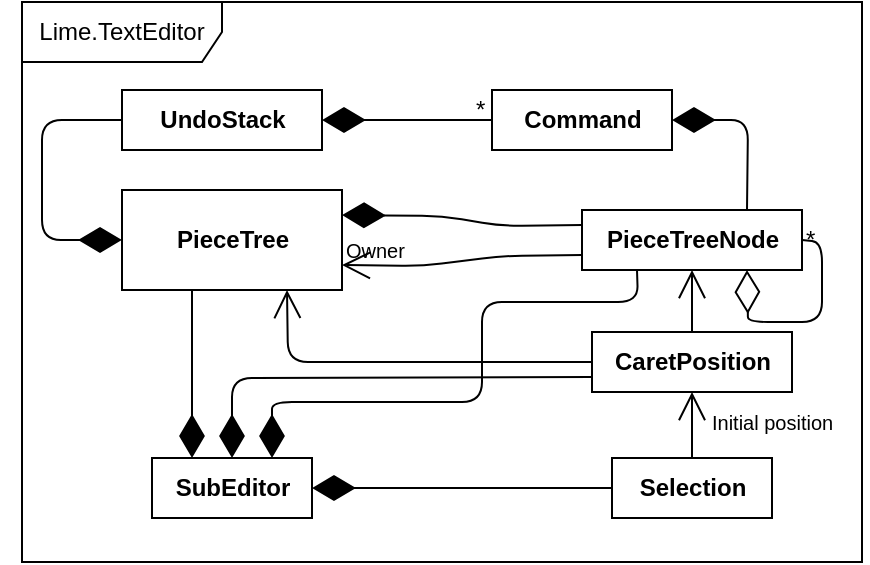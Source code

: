 <mxfile version="10.8.7" type="device"><diagram id="iqOmpchXFLvo3CjamYY_" name="Page-1"><mxGraphModel dx="1394" dy="793" grid="1" gridSize="10" guides="1" tooltips="1" connect="1" arrows="1" fold="1" page="1" pageScale="1" pageWidth="827" pageHeight="1169" math="0" shadow="0"><root><mxCell id="0"/><mxCell id="1" parent="0"/><mxCell id="T8xEFTEXAh1hs51DHMuW-2" value="Lime.TextEditor" style="shape=umlFrame;whiteSpace=wrap;html=1;width=100;height=30;" parent="1" vertex="1"><mxGeometry x="70" y="60" width="420" height="280" as="geometry"/></mxCell><mxCell id="T8xEFTEXAh1hs51DHMuW-19" value="" style="endArrow=diamondThin;endFill=1;endSize=19;html=1;entryX=1;entryY=0.5;entryDx=0;entryDy=0;exitX=0;exitY=0.5;exitDx=0;exitDy=0;" parent="1" source="zuE3n0FrvZa8NcXeDCNi-3" target="zuE3n0FrvZa8NcXeDCNi-2" edge="1"><mxGeometry width="160" relative="1" as="geometry"><mxPoint x="323" y="120" as="sourcePoint"/><mxPoint x="283" y="120" as="targetPoint"/></mxGeometry></mxCell><mxCell id="T8xEFTEXAh1hs51DHMuW-20" value="" style="endArrow=diamondThin;endFill=1;endSize=19;html=1;entryX=1;entryY=0.5;entryDx=0;entryDy=0;exitX=0.75;exitY=0;exitDx=0;exitDy=0;" parent="1" source="zuE3n0FrvZa8NcXeDCNi-4" target="zuE3n0FrvZa8NcXeDCNi-3" edge="1"><mxGeometry width="160" relative="1" as="geometry"><mxPoint x="480" y="175" as="sourcePoint"/><mxPoint x="480" y="121" as="targetPoint"/><Array as="points"><mxPoint x="433" y="119"/></Array></mxGeometry></mxCell><mxCell id="T8xEFTEXAh1hs51DHMuW-21" value="" style="endArrow=diamondThin;endFill=1;endSize=19;html=1;entryX=1;entryY=0.25;entryDx=0;entryDy=0;exitX=0;exitY=0.25;exitDx=0;exitDy=0;" parent="1" source="zuE3n0FrvZa8NcXeDCNi-4" target="zuE3n0FrvZa8NcXeDCNi-6" edge="1"><mxGeometry width="160" relative="1" as="geometry"><mxPoint x="330" y="171" as="sourcePoint"/><mxPoint x="260" y="170" as="targetPoint"/><Array as="points"><mxPoint x="310" y="172"/><mxPoint x="280" y="167"/></Array></mxGeometry></mxCell><mxCell id="T8xEFTEXAh1hs51DHMuW-23" value="" style="endArrow=diamondThin;endFill=1;endSize=19;html=1;entryX=0;entryY=0.5;entryDx=0;entryDy=0;exitX=0;exitY=0.5;exitDx=0;exitDy=0;" parent="1" source="zuE3n0FrvZa8NcXeDCNi-2" target="zuE3n0FrvZa8NcXeDCNi-6" edge="1"><mxGeometry width="160" relative="1" as="geometry"><mxPoint x="100" y="97" as="sourcePoint"/><mxPoint x="100" y="203" as="targetPoint"/><Array as="points"><mxPoint x="80" y="119"/><mxPoint x="80" y="179"/></Array></mxGeometry></mxCell><mxCell id="T8xEFTEXAh1hs51DHMuW-36" value="" style="endArrow=open;endFill=1;endSize=12;html=1;entryX=0.5;entryY=1;entryDx=0;entryDy=0;exitX=0.5;exitY=0;exitDx=0;exitDy=0;" parent="1" source="zuE3n0FrvZa8NcXeDCNi-16" target="zuE3n0FrvZa8NcXeDCNi-4" edge="1"><mxGeometry width="160" relative="1" as="geometry"><mxPoint x="413" y="290" as="sourcePoint"/><mxPoint x="413" y="220" as="targetPoint"/><Array as="points"><mxPoint x="405" y="220"/></Array></mxGeometry></mxCell><mxCell id="T8xEFTEXAh1hs51DHMuW-37" value="" style="endArrow=open;endFill=1;endSize=12;html=1;entryX=0.75;entryY=1;entryDx=0;entryDy=0;exitX=0;exitY=0.5;exitDx=0;exitDy=0;" parent="1" source="zuE3n0FrvZa8NcXeDCNi-16" target="zuE3n0FrvZa8NcXeDCNi-6" edge="1"><mxGeometry width="160" relative="1" as="geometry"><mxPoint x="368" y="288" as="sourcePoint"/><mxPoint x="244" y="225" as="targetPoint"/><Array as="points"><mxPoint x="203" y="240"/></Array></mxGeometry></mxCell><mxCell id="T8xEFTEXAh1hs51DHMuW-43" value="" style="endArrow=open;endFill=1;endSize=12;html=1;entryX=0.5;entryY=1;entryDx=0;entryDy=0;exitX=0.5;exitY=0;exitDx=0;exitDy=0;" parent="1" source="zuE3n0FrvZa8NcXeDCNi-14" target="zuE3n0FrvZa8NcXeDCNi-16" edge="1"><mxGeometry width="160" relative="1" as="geometry"><mxPoint x="413" y="400" as="sourcePoint"/><mxPoint x="413" y="353" as="targetPoint"/></mxGeometry></mxCell><mxCell id="zuE3n0FrvZa8NcXeDCNi-2" value="&lt;b&gt;UndoStack&lt;/b&gt;" style="html=1;" parent="1" vertex="1"><mxGeometry x="120" y="104" width="100" height="30" as="geometry"/></mxCell><mxCell id="zuE3n0FrvZa8NcXeDCNi-3" value="&lt;b&gt;Command&lt;/b&gt;" style="html=1;" parent="1" vertex="1"><mxGeometry x="305" y="104" width="90" height="30" as="geometry"/></mxCell><mxCell id="zuE3n0FrvZa8NcXeDCNi-4" value="&lt;b&gt;PieceTreeNode&lt;/b&gt;" style="html=1;" parent="1" vertex="1"><mxGeometry x="350" y="164" width="110" height="30" as="geometry"/></mxCell><mxCell id="zuE3n0FrvZa8NcXeDCNi-5" value="*" style="text;html=1;resizable=0;points=[];autosize=1;align=left;verticalAlign=top;spacingTop=-4;" parent="1" vertex="1"><mxGeometry x="295" y="104" width="20" height="20" as="geometry"/></mxCell><mxCell id="zuE3n0FrvZa8NcXeDCNi-6" value="&lt;b&gt;PieceTree&lt;/b&gt;" style="html=1;" parent="1" vertex="1"><mxGeometry x="120" y="154" width="110" height="50" as="geometry"/></mxCell><mxCell id="zuE3n0FrvZa8NcXeDCNi-12" value="" style="endArrow=open;endFill=1;endSize=12;html=1;entryX=1;entryY=0.75;entryDx=0;entryDy=0;exitX=0;exitY=0.75;exitDx=0;exitDy=0;" parent="1" source="zuE3n0FrvZa8NcXeDCNi-4" target="zuE3n0FrvZa8NcXeDCNi-6" edge="1"><mxGeometry width="160" relative="1" as="geometry"><mxPoint x="40" y="510" as="sourcePoint"/><mxPoint x="200" y="510" as="targetPoint"/><Array as="points"><mxPoint x="310" y="187"/><mxPoint x="270" y="192"/></Array></mxGeometry></mxCell><mxCell id="zuE3n0FrvZa8NcXeDCNi-13" value="&lt;font size=&quot;1&quot;&gt;Owner&lt;/font&gt;" style="text;html=1;resizable=0;points=[];autosize=1;align=left;verticalAlign=top;spacingTop=-4;" parent="1" vertex="1"><mxGeometry x="230" y="174" width="50" height="20" as="geometry"/></mxCell><mxCell id="zuE3n0FrvZa8NcXeDCNi-14" value="&lt;b&gt;Selection&lt;/b&gt;" style="html=1;" parent="1" vertex="1"><mxGeometry x="365" y="288" width="80" height="30" as="geometry"/></mxCell><mxCell id="zuE3n0FrvZa8NcXeDCNi-15" value="&lt;font style=&quot;font-size: 10px&quot;&gt;Initial position&lt;/font&gt;" style="text;html=1;resizable=0;points=[];autosize=1;align=left;verticalAlign=top;spacingTop=-4;" parent="1" vertex="1"><mxGeometry x="413" y="260" width="80" height="20" as="geometry"/></mxCell><mxCell id="zuE3n0FrvZa8NcXeDCNi-16" value="&lt;b&gt;CaretPosition&lt;/b&gt;" style="html=1;" parent="1" vertex="1"><mxGeometry x="355" y="225" width="100" height="30" as="geometry"/></mxCell><mxCell id="zuE3n0FrvZa8NcXeDCNi-18" value="&lt;b&gt;SubEditor&lt;/b&gt;" style="html=1;" parent="1" vertex="1"><mxGeometry x="135" y="288" width="80" height="30" as="geometry"/></mxCell><mxCell id="zuE3n0FrvZa8NcXeDCNi-19" value="" style="endArrow=diamondThin;endFill=1;endSize=19;html=1;entryX=1;entryY=0.5;entryDx=0;entryDy=0;exitX=0;exitY=0.5;exitDx=0;exitDy=0;" parent="1" source="zuE3n0FrvZa8NcXeDCNi-14" target="zuE3n0FrvZa8NcXeDCNi-18" edge="1"><mxGeometry width="160" relative="1" as="geometry"><mxPoint x="40" y="510" as="sourcePoint"/><mxPoint x="200" y="510" as="targetPoint"/></mxGeometry></mxCell><mxCell id="zuE3n0FrvZa8NcXeDCNi-20" value="" style="endArrow=diamondThin;endFill=1;endSize=19;html=1;entryX=0.25;entryY=0;entryDx=0;entryDy=0;" parent="1" target="zuE3n0FrvZa8NcXeDCNi-18" edge="1"><mxGeometry width="160" relative="1" as="geometry"><mxPoint x="155" y="204" as="sourcePoint"/><mxPoint x="200" y="510" as="targetPoint"/><Array as="points"/></mxGeometry></mxCell><mxCell id="zuE3n0FrvZa8NcXeDCNi-21" value="" style="endArrow=diamondThin;endFill=1;endSize=19;html=1;entryX=0.5;entryY=0;entryDx=0;entryDy=0;exitX=0;exitY=0.75;exitDx=0;exitDy=0;" parent="1" source="zuE3n0FrvZa8NcXeDCNi-16" target="zuE3n0FrvZa8NcXeDCNi-18" edge="1"><mxGeometry width="160" relative="1" as="geometry"><mxPoint x="40" y="510" as="sourcePoint"/><mxPoint x="200" y="510" as="targetPoint"/><Array as="points"><mxPoint x="175" y="248"/></Array></mxGeometry></mxCell><mxCell id="zuE3n0FrvZa8NcXeDCNi-22" value="" style="endArrow=diamondThin;endFill=1;endSize=19;html=1;entryX=0.75;entryY=0;entryDx=0;entryDy=0;exitX=0.25;exitY=1;exitDx=0;exitDy=0;" parent="1" source="zuE3n0FrvZa8NcXeDCNi-4" target="zuE3n0FrvZa8NcXeDCNi-18" edge="1"><mxGeometry width="160" relative="1" as="geometry"><mxPoint x="40" y="510" as="sourcePoint"/><mxPoint x="200" y="510" as="targetPoint"/><Array as="points"><mxPoint x="378" y="210"/><mxPoint x="300" y="210"/><mxPoint x="300" y="260"/><mxPoint x="195" y="260"/></Array></mxGeometry></mxCell><mxCell id="zuE3n0FrvZa8NcXeDCNi-23" value="" style="endArrow=diamondThin;endFill=0;endSize=19;html=1;entryX=0.75;entryY=1;entryDx=0;entryDy=0;exitX=1;exitY=0.5;exitDx=0;exitDy=0;" parent="1" source="zuE3n0FrvZa8NcXeDCNi-4" target="zuE3n0FrvZa8NcXeDCNi-4" edge="1"><mxGeometry width="160" relative="1" as="geometry"><mxPoint x="40" y="360" as="sourcePoint"/><mxPoint x="200" y="360" as="targetPoint"/><Array as="points"><mxPoint x="470" y="180"/><mxPoint x="470" y="220"/><mxPoint x="433" y="220"/></Array></mxGeometry></mxCell><mxCell id="zuE3n0FrvZa8NcXeDCNi-25" value="*" style="text;html=1;resizable=0;points=[];autosize=1;align=left;verticalAlign=top;spacingTop=-4;" parent="1" vertex="1"><mxGeometry x="460" y="169" width="20" height="20" as="geometry"/></mxCell></root></mxGraphModel></diagram></mxfile>